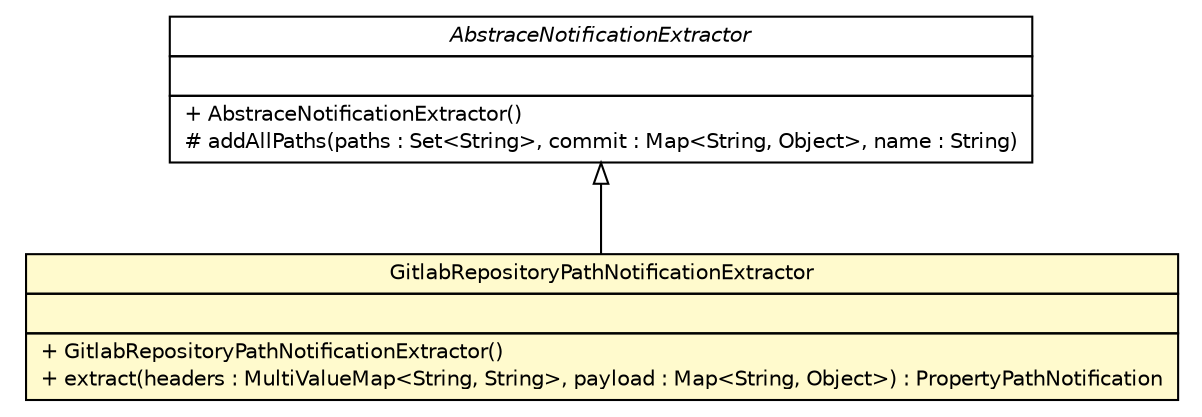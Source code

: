 #!/usr/local/bin/dot
#
# Class diagram 
# Generated by UMLGraph version R5_6-24-gf6e263 (http://www.umlgraph.org/)
#

digraph G {
	edge [fontname="Helvetica",fontsize=10,labelfontname="Helvetica",labelfontsize=10];
	node [fontname="Helvetica",fontsize=10,shape=plaintext];
	nodesep=0.25;
	ranksep=0.5;
	// cn.home1.cloud.config.server.monitor.GitlabRepositoryPathNotificationExtractor
	c8 [label=<<table title="cn.home1.cloud.config.server.monitor.GitlabRepositoryPathNotificationExtractor" border="0" cellborder="1" cellspacing="0" cellpadding="2" port="p" bgcolor="lemonChiffon" href="./GitlabRepositoryPathNotificationExtractor.html">
		<tr><td><table border="0" cellspacing="0" cellpadding="1">
<tr><td align="center" balign="center"> GitlabRepositoryPathNotificationExtractor </td></tr>
		</table></td></tr>
		<tr><td><table border="0" cellspacing="0" cellpadding="1">
<tr><td align="left" balign="left">  </td></tr>
		</table></td></tr>
		<tr><td><table border="0" cellspacing="0" cellpadding="1">
<tr><td align="left" balign="left"> + GitlabRepositoryPathNotificationExtractor() </td></tr>
<tr><td align="left" balign="left"> + extract(headers : MultiValueMap&lt;String, String&gt;, payload : Map&lt;String, Object&gt;) : PropertyPathNotification </td></tr>
		</table></td></tr>
		</table>>, URL="./GitlabRepositoryPathNotificationExtractor.html", fontname="Helvetica", fontcolor="black", fontsize=10.0];
	// cn.home1.cloud.config.server.monitor.AbstraceNotificationExtractor
	c9 [label=<<table title="cn.home1.cloud.config.server.monitor.AbstraceNotificationExtractor" border="0" cellborder="1" cellspacing="0" cellpadding="2" port="p" href="./AbstraceNotificationExtractor.html">
		<tr><td><table border="0" cellspacing="0" cellpadding="1">
<tr><td align="center" balign="center"><font face="Helvetica-Oblique"> AbstraceNotificationExtractor </font></td></tr>
		</table></td></tr>
		<tr><td><table border="0" cellspacing="0" cellpadding="1">
<tr><td align="left" balign="left">  </td></tr>
		</table></td></tr>
		<tr><td><table border="0" cellspacing="0" cellpadding="1">
<tr><td align="left" balign="left"> + AbstraceNotificationExtractor() </td></tr>
<tr><td align="left" balign="left"> # addAllPaths(paths : Set&lt;String&gt;, commit : Map&lt;String, Object&gt;, name : String) </td></tr>
		</table></td></tr>
		</table>>, URL="./AbstraceNotificationExtractor.html", fontname="Helvetica", fontcolor="black", fontsize=10.0];
	//cn.home1.cloud.config.server.monitor.GitlabRepositoryPathNotificationExtractor extends cn.home1.cloud.config.server.monitor.AbstraceNotificationExtractor
	c9:p -> c8:p [dir=back,arrowtail=empty];
}

